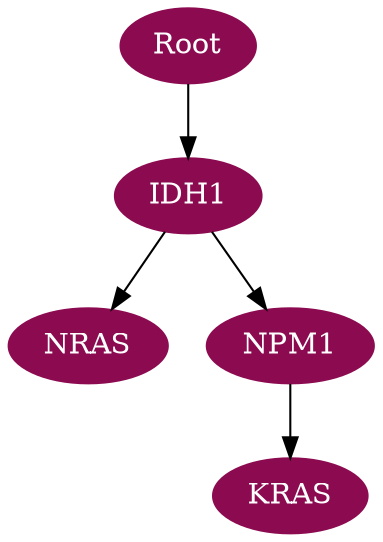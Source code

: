 digraph G {
node [color=deeppink4, style=filled, fontcolor=white];
IDH1 -> NRAS;
Root -> IDH1;
IDH1 -> NPM1;
NPM1 -> KRAS;
}
